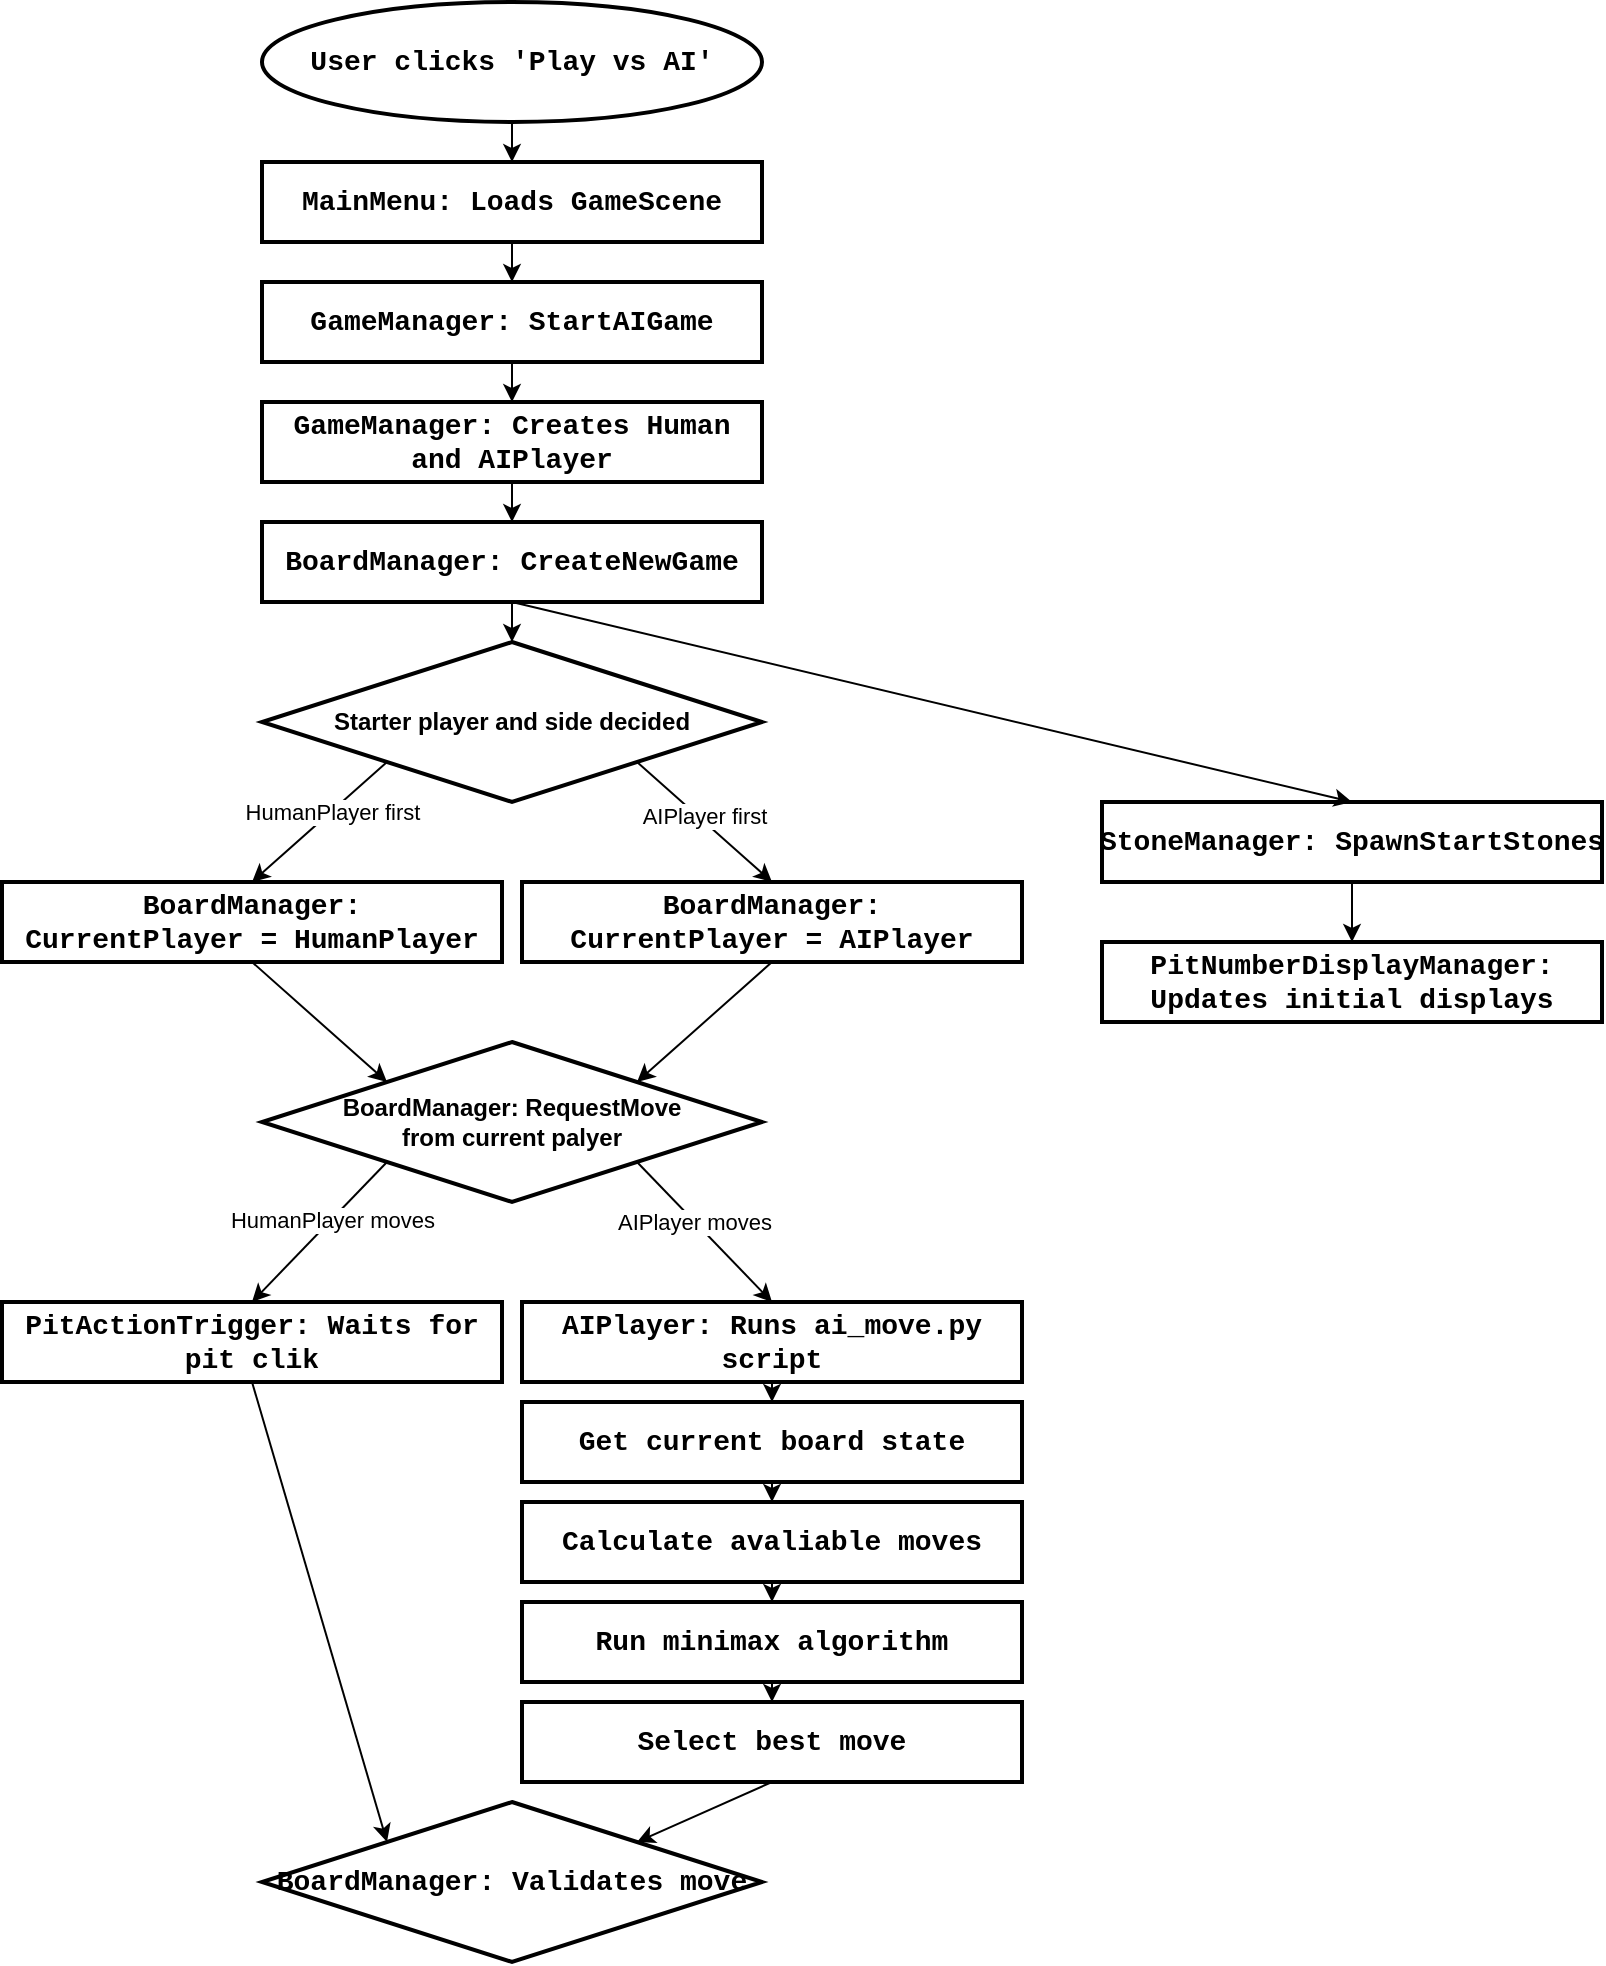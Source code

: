 <mxfile version="24.8.9">
  <diagram name="Page-1" id="eMTUVogZNUgzab4YvwwM">
    <mxGraphModel dx="2049" dy="1237" grid="1" gridSize="10" guides="1" tooltips="1" connect="1" arrows="1" fold="1" page="1" pageScale="1" pageWidth="827" pageHeight="1169" math="0" shadow="0">
      <root>
        <mxCell id="0" />
        <mxCell id="1" parent="0" />
        <mxCell id="uRf5XBfYrNCxBa0gsQwk-6" value="" style="edgeStyle=orthogonalEdgeStyle;rounded=0;orthogonalLoop=1;jettySize=auto;html=1;" edge="1" parent="1" source="uRf5XBfYrNCxBa0gsQwk-1" target="uRf5XBfYrNCxBa0gsQwk-5">
          <mxGeometry relative="1" as="geometry" />
        </mxCell>
        <mxCell id="uRf5XBfYrNCxBa0gsQwk-1" value="&lt;div style=&quot;font-family: Consolas, &amp;quot;Courier New&amp;quot;, monospace; font-size: 14px; line-height: 19px; white-space: pre;&quot;&gt;&lt;span style=&quot;background-color: rgb(255, 255, 255);&quot;&gt;&lt;b&gt;User clicks &#39;Play vs AI&#39;&lt;/b&gt;&lt;/span&gt;&lt;/div&gt;" style="strokeWidth=2;html=1;shape=mxgraph.flowchart.start_2;whiteSpace=wrap;" vertex="1" parent="1">
          <mxGeometry x="144" y="30" width="250" height="60" as="geometry" />
        </mxCell>
        <mxCell id="uRf5XBfYrNCxBa0gsQwk-8" style="edgeStyle=orthogonalEdgeStyle;rounded=0;orthogonalLoop=1;jettySize=auto;html=1;exitX=0.5;exitY=1;exitDx=0;exitDy=0;entryX=0.5;entryY=0;entryDx=0;entryDy=0;" edge="1" parent="1" source="uRf5XBfYrNCxBa0gsQwk-5" target="uRf5XBfYrNCxBa0gsQwk-7">
          <mxGeometry relative="1" as="geometry" />
        </mxCell>
        <mxCell id="uRf5XBfYrNCxBa0gsQwk-5" value="&lt;b style=&quot;font-family: Consolas, &amp;quot;Courier New&amp;quot;, monospace; font-size: 14px; white-space: pre;&quot;&gt;MainMenu: Loads GameScene&lt;/b&gt;" style="whiteSpace=wrap;html=1;strokeWidth=2;" vertex="1" parent="1">
          <mxGeometry x="144" y="110" width="250" height="40" as="geometry" />
        </mxCell>
        <mxCell id="uRf5XBfYrNCxBa0gsQwk-15" style="edgeStyle=orthogonalEdgeStyle;rounded=0;orthogonalLoop=1;jettySize=auto;html=1;exitX=0.5;exitY=1;exitDx=0;exitDy=0;entryX=0.5;entryY=0;entryDx=0;entryDy=0;" edge="1" parent="1" source="uRf5XBfYrNCxBa0gsQwk-7" target="uRf5XBfYrNCxBa0gsQwk-13">
          <mxGeometry relative="1" as="geometry" />
        </mxCell>
        <mxCell id="uRf5XBfYrNCxBa0gsQwk-7" value="&lt;b style=&quot;font-family: Consolas, &amp;quot;Courier New&amp;quot;, monospace; font-size: 14px; white-space: pre;&quot;&gt;GameManager: StartAIGame&lt;/b&gt;" style="whiteSpace=wrap;html=1;strokeWidth=2;" vertex="1" parent="1">
          <mxGeometry x="144" y="170" width="250" height="40" as="geometry" />
        </mxCell>
        <mxCell id="uRf5XBfYrNCxBa0gsQwk-16" style="edgeStyle=orthogonalEdgeStyle;rounded=0;orthogonalLoop=1;jettySize=auto;html=1;exitX=0.5;exitY=1;exitDx=0;exitDy=0;entryX=0.5;entryY=0;entryDx=0;entryDy=0;" edge="1" parent="1" source="uRf5XBfYrNCxBa0gsQwk-13" target="uRf5XBfYrNCxBa0gsQwk-14">
          <mxGeometry relative="1" as="geometry" />
        </mxCell>
        <mxCell id="uRf5XBfYrNCxBa0gsQwk-13" value="&lt;b style=&quot;font-family: Consolas, &amp;quot;Courier New&amp;quot;, monospace; font-size: 14px; white-space: pre;&quot;&gt;GameManager: Creates Human&lt;br/&gt;and AIPlayer&lt;/b&gt;" style="whiteSpace=wrap;html=1;strokeWidth=2;" vertex="1" parent="1">
          <mxGeometry x="144" y="230" width="250" height="40" as="geometry" />
        </mxCell>
        <mxCell id="uRf5XBfYrNCxBa0gsQwk-22" style="edgeStyle=orthogonalEdgeStyle;rounded=0;orthogonalLoop=1;jettySize=auto;html=1;" edge="1" parent="1" source="uRf5XBfYrNCxBa0gsQwk-14" target="uRf5XBfYrNCxBa0gsQwk-21">
          <mxGeometry relative="1" as="geometry" />
        </mxCell>
        <mxCell id="uRf5XBfYrNCxBa0gsQwk-14" value="&lt;font face=&quot;Consolas, Courier New, monospace&quot;&gt;&lt;span style=&quot;font-size: 14px; white-space: pre;&quot;&gt;&lt;b&gt;BoardManager: CreateNewGame&lt;/b&gt;&lt;/span&gt;&lt;/font&gt;" style="whiteSpace=wrap;html=1;strokeWidth=2;" vertex="1" parent="1">
          <mxGeometry x="144" y="290" width="250" height="40" as="geometry" />
        </mxCell>
        <mxCell id="uRf5XBfYrNCxBa0gsQwk-20" style="edgeStyle=orthogonalEdgeStyle;rounded=0;orthogonalLoop=1;jettySize=auto;html=1;exitX=0.5;exitY=1;exitDx=0;exitDy=0;entryX=0.5;entryY=0;entryDx=0;entryDy=0;" edge="1" parent="1" source="uRf5XBfYrNCxBa0gsQwk-17" target="uRf5XBfYrNCxBa0gsQwk-18">
          <mxGeometry relative="1" as="geometry" />
        </mxCell>
        <mxCell id="uRf5XBfYrNCxBa0gsQwk-17" value="&lt;b style=&quot;font-family: Consolas, &amp;quot;Courier New&amp;quot;, monospace; font-size: 14px; white-space: pre;&quot;&gt;StoneManager: SpawnStartStones&lt;/b&gt;" style="whiteSpace=wrap;html=1;strokeWidth=2;" vertex="1" parent="1">
          <mxGeometry x="564" y="430" width="250" height="40" as="geometry" />
        </mxCell>
        <mxCell id="uRf5XBfYrNCxBa0gsQwk-18" value="&lt;font face=&quot;Consolas, Courier New, monospace&quot;&gt;&lt;span style=&quot;font-size: 14px; white-space: pre;&quot;&gt;&lt;b&gt;PitNumberDisplayManager:&lt;br/&gt;Updates initial displays&lt;/b&gt;&lt;/span&gt;&lt;/font&gt;" style="whiteSpace=wrap;html=1;strokeWidth=2;" vertex="1" parent="1">
          <mxGeometry x="564" y="500" width="250" height="40" as="geometry" />
        </mxCell>
        <mxCell id="uRf5XBfYrNCxBa0gsQwk-21" value="&lt;b&gt;Starter player and side decided&lt;/b&gt;" style="rhombus;whiteSpace=wrap;html=1;strokeWidth=2;" vertex="1" parent="1">
          <mxGeometry x="144" y="350" width="250" height="80" as="geometry" />
        </mxCell>
        <mxCell id="uRf5XBfYrNCxBa0gsQwk-29" value="" style="endArrow=classic;html=1;rounded=0;exitX=0;exitY=1;exitDx=0;exitDy=0;entryX=0.5;entryY=0;entryDx=0;entryDy=0;" edge="1" parent="1" source="uRf5XBfYrNCxBa0gsQwk-21" target="uRf5XBfYrNCxBa0gsQwk-40">
          <mxGeometry width="50" height="50" relative="1" as="geometry">
            <mxPoint x="174" y="470" as="sourcePoint" />
            <mxPoint x="224" y="420" as="targetPoint" />
          </mxGeometry>
        </mxCell>
        <mxCell id="uRf5XBfYrNCxBa0gsQwk-38" value="HumanPlayer first" style="edgeLabel;html=1;align=center;verticalAlign=middle;resizable=0;points=[];" vertex="1" connectable="0" parent="uRf5XBfYrNCxBa0gsQwk-29">
          <mxGeometry x="-0.157" y="-1" relative="1" as="geometry">
            <mxPoint x="1" as="offset" />
          </mxGeometry>
        </mxCell>
        <mxCell id="uRf5XBfYrNCxBa0gsQwk-30" value="" style="endArrow=classic;html=1;rounded=0;exitX=1;exitY=1;exitDx=0;exitDy=0;entryX=0.5;entryY=0;entryDx=0;entryDy=0;" edge="1" parent="1" source="uRf5XBfYrNCxBa0gsQwk-21" target="uRf5XBfYrNCxBa0gsQwk-41">
          <mxGeometry width="50" height="50" relative="1" as="geometry">
            <mxPoint x="279" y="440" as="sourcePoint" />
            <mxPoint x="149" y="490" as="targetPoint" />
          </mxGeometry>
        </mxCell>
        <mxCell id="uRf5XBfYrNCxBa0gsQwk-39" value="AIPlayer first" style="edgeLabel;html=1;align=center;verticalAlign=middle;resizable=0;points=[];" vertex="1" connectable="0" parent="uRf5XBfYrNCxBa0gsQwk-30">
          <mxGeometry x="-0.05" y="2" relative="1" as="geometry">
            <mxPoint as="offset" />
          </mxGeometry>
        </mxCell>
        <mxCell id="uRf5XBfYrNCxBa0gsQwk-33" value="&lt;b style=&quot;font-family: Consolas, &amp;quot;Courier New&amp;quot;, monospace; font-size: 14px; white-space: pre;&quot;&gt;PitActionTrigger: Waits &lt;/b&gt;&lt;b style=&quot;background-color: initial; font-family: Consolas, &amp;quot;Courier New&amp;quot;, monospace; font-size: 14px; white-space: pre;&quot;&gt;for&lt;/b&gt;&lt;div&gt;&lt;b style=&quot;background-color: initial; font-family: Consolas, &amp;quot;Courier New&amp;quot;, monospace; font-size: 14px; white-space: pre;&quot;&gt;pit clik&lt;/b&gt;&lt;/div&gt;" style="whiteSpace=wrap;html=1;strokeWidth=2;" vertex="1" parent="1">
          <mxGeometry x="14" y="680" width="250" height="40" as="geometry" />
        </mxCell>
        <mxCell id="uRf5XBfYrNCxBa0gsQwk-37" value="&lt;b style=&quot;font-family: Consolas, &amp;quot;Courier New&amp;quot;, monospace; font-size: 14px; white-space: pre;&quot;&gt;BoardManager: Validates move&lt;/b&gt;" style="rhombus;whiteSpace=wrap;html=1;strokeWidth=2;" vertex="1" parent="1">
          <mxGeometry x="144" y="930" width="250" height="80" as="geometry" />
        </mxCell>
        <mxCell id="uRf5XBfYrNCxBa0gsQwk-40" value="&lt;font face=&quot;Consolas, Courier New, monospace&quot;&gt;&lt;span style=&quot;font-size: 14px; white-space: pre;&quot;&gt;&lt;b&gt;BoardManager:&lt;/b&gt;&lt;/span&gt;&lt;/font&gt;&lt;div&gt;&lt;font face=&quot;Consolas, Courier New, monospace&quot;&gt;&lt;span style=&quot;font-size: 14px; white-space: pre;&quot;&gt;&lt;b&gt;CurrentPlayer = HumanPlayer&lt;/b&gt;&lt;/span&gt;&lt;/font&gt;&lt;/div&gt;" style="whiteSpace=wrap;html=1;strokeWidth=2;" vertex="1" parent="1">
          <mxGeometry x="14" y="470" width="250" height="40" as="geometry" />
        </mxCell>
        <mxCell id="uRf5XBfYrNCxBa0gsQwk-41" value="&lt;font face=&quot;Consolas, Courier New, monospace&quot;&gt;&lt;span style=&quot;font-size: 14px; white-space: pre;&quot;&gt;&lt;b&gt;BoardManager:&lt;/b&gt;&lt;/span&gt;&lt;/font&gt;&lt;div&gt;&lt;font face=&quot;Consolas, Courier New, monospace&quot;&gt;&lt;span style=&quot;font-size: 14px; white-space: pre;&quot;&gt;&lt;b&gt;CurrentPlayer = AIPlayer&lt;/b&gt;&lt;/span&gt;&lt;/font&gt;&lt;/div&gt;" style="whiteSpace=wrap;html=1;strokeWidth=2;" vertex="1" parent="1">
          <mxGeometry x="274" y="470" width="250" height="40" as="geometry" />
        </mxCell>
        <mxCell id="uRf5XBfYrNCxBa0gsQwk-44" value="&lt;b&gt;BoardManager: RequestMove&lt;/b&gt;&lt;div&gt;&lt;b&gt;from current palyer&lt;/b&gt;&lt;/div&gt;" style="rhombus;whiteSpace=wrap;html=1;strokeWidth=2;" vertex="1" parent="1">
          <mxGeometry x="144" y="550" width="250" height="80" as="geometry" />
        </mxCell>
        <mxCell id="uRf5XBfYrNCxBa0gsQwk-45" value="" style="endArrow=classic;html=1;rounded=0;exitX=0;exitY=1;exitDx=0;exitDy=0;entryX=0.5;entryY=0;entryDx=0;entryDy=0;" edge="1" parent="1" source="uRf5XBfYrNCxBa0gsQwk-44" target="uRf5XBfYrNCxBa0gsQwk-33">
          <mxGeometry width="50" height="50" relative="1" as="geometry">
            <mxPoint x="264" y="610" as="sourcePoint" />
            <mxPoint x="134" y="650" as="targetPoint" />
          </mxGeometry>
        </mxCell>
        <mxCell id="uRf5XBfYrNCxBa0gsQwk-46" value="HumanPlayer moves" style="edgeLabel;html=1;align=center;verticalAlign=middle;resizable=0;points=[];" vertex="1" connectable="0" parent="uRf5XBfYrNCxBa0gsQwk-45">
          <mxGeometry x="-0.157" y="-1" relative="1" as="geometry">
            <mxPoint x="1" as="offset" />
          </mxGeometry>
        </mxCell>
        <mxCell id="uRf5XBfYrNCxBa0gsQwk-48" value="" style="endArrow=classic;html=1;rounded=0;exitX=0.5;exitY=1;exitDx=0;exitDy=0;entryX=0;entryY=0;entryDx=0;entryDy=0;" edge="1" parent="1" source="uRf5XBfYrNCxBa0gsQwk-40" target="uRf5XBfYrNCxBa0gsQwk-44">
          <mxGeometry width="50" height="50" relative="1" as="geometry">
            <mxPoint x="229" y="520" as="sourcePoint" />
            <mxPoint x="94" y="560" as="targetPoint" />
          </mxGeometry>
        </mxCell>
        <mxCell id="uRf5XBfYrNCxBa0gsQwk-50" value="" style="endArrow=classic;html=1;rounded=0;exitX=0.5;exitY=1;exitDx=0;exitDy=0;entryX=1;entryY=0;entryDx=0;entryDy=0;" edge="1" parent="1" source="uRf5XBfYrNCxBa0gsQwk-41" target="uRf5XBfYrNCxBa0gsQwk-44">
          <mxGeometry width="50" height="50" relative="1" as="geometry">
            <mxPoint x="149" y="520" as="sourcePoint" />
            <mxPoint x="279" y="560" as="targetPoint" />
          </mxGeometry>
        </mxCell>
        <mxCell id="uRf5XBfYrNCxBa0gsQwk-60" style="edgeStyle=orthogonalEdgeStyle;rounded=0;orthogonalLoop=1;jettySize=auto;html=1;exitX=0.5;exitY=1;exitDx=0;exitDy=0;entryX=0.5;entryY=0;entryDx=0;entryDy=0;" edge="1" parent="1" source="uRf5XBfYrNCxBa0gsQwk-52" target="uRf5XBfYrNCxBa0gsQwk-56">
          <mxGeometry relative="1" as="geometry" />
        </mxCell>
        <mxCell id="uRf5XBfYrNCxBa0gsQwk-52" value="&lt;font face=&quot;Consolas, Courier New, monospace&quot;&gt;&lt;span style=&quot;font-size: 14px; white-space: pre;&quot;&gt;&lt;b&gt;AIPlayer: Runs ai_move.py&lt;/b&gt;&lt;/span&gt;&lt;/font&gt;&lt;div&gt;&lt;font face=&quot;Consolas, Courier New, monospace&quot;&gt;&lt;span style=&quot;font-size: 14px; white-space: pre;&quot;&gt;&lt;b&gt;script&lt;/b&gt;&lt;/span&gt;&lt;/font&gt;&lt;/div&gt;" style="whiteSpace=wrap;html=1;strokeWidth=2;" vertex="1" parent="1">
          <mxGeometry x="274" y="680" width="250" height="40" as="geometry" />
        </mxCell>
        <mxCell id="uRf5XBfYrNCxBa0gsQwk-53" value="" style="endArrow=classic;html=1;rounded=0;exitX=1;exitY=1;exitDx=0;exitDy=0;entryX=0.5;entryY=0;entryDx=0;entryDy=0;" edge="1" parent="1" source="uRf5XBfYrNCxBa0gsQwk-44" target="uRf5XBfYrNCxBa0gsQwk-52">
          <mxGeometry width="50" height="50" relative="1" as="geometry">
            <mxPoint x="454" y="600" as="sourcePoint" />
            <mxPoint x="324" y="650" as="targetPoint" />
          </mxGeometry>
        </mxCell>
        <mxCell id="uRf5XBfYrNCxBa0gsQwk-54" value="AIPlayer moves" style="edgeLabel;html=1;align=center;verticalAlign=middle;resizable=0;points=[];" vertex="1" connectable="0" parent="uRf5XBfYrNCxBa0gsQwk-53">
          <mxGeometry x="-0.157" y="-1" relative="1" as="geometry">
            <mxPoint x="1" as="offset" />
          </mxGeometry>
        </mxCell>
        <mxCell id="uRf5XBfYrNCxBa0gsQwk-56" value="&lt;font face=&quot;Consolas, Courier New, monospace&quot;&gt;&lt;span style=&quot;font-size: 14px; white-space: pre;&quot;&gt;&lt;b&gt;Get current board state&lt;/b&gt;&lt;/span&gt;&lt;/font&gt;" style="whiteSpace=wrap;html=1;strokeWidth=2;" vertex="1" parent="1">
          <mxGeometry x="274" y="730" width="250" height="40" as="geometry" />
        </mxCell>
        <mxCell id="uRf5XBfYrNCxBa0gsQwk-62" style="edgeStyle=orthogonalEdgeStyle;rounded=0;orthogonalLoop=1;jettySize=auto;html=1;exitX=0.5;exitY=1;exitDx=0;exitDy=0;entryX=0.5;entryY=0;entryDx=0;entryDy=0;" edge="1" parent="1" source="uRf5XBfYrNCxBa0gsQwk-57" target="uRf5XBfYrNCxBa0gsQwk-58">
          <mxGeometry relative="1" as="geometry" />
        </mxCell>
        <mxCell id="uRf5XBfYrNCxBa0gsQwk-57" value="&lt;font face=&quot;Consolas, Courier New, monospace&quot;&gt;&lt;span style=&quot;font-size: 14px; white-space: pre;&quot;&gt;&lt;b&gt;Calculate avaliable moves&lt;/b&gt;&lt;/span&gt;&lt;/font&gt;" style="whiteSpace=wrap;html=1;strokeWidth=2;" vertex="1" parent="1">
          <mxGeometry x="274" y="780" width="250" height="40" as="geometry" />
        </mxCell>
        <mxCell id="uRf5XBfYrNCxBa0gsQwk-58" value="&lt;font face=&quot;Consolas, Courier New, monospace&quot;&gt;&lt;span style=&quot;font-size: 14px; white-space: pre;&quot;&gt;&lt;b&gt;Run minimax algorithm&lt;/b&gt;&lt;/span&gt;&lt;/font&gt;" style="whiteSpace=wrap;html=1;strokeWidth=2;" vertex="1" parent="1">
          <mxGeometry x="274" y="830" width="250" height="40" as="geometry" />
        </mxCell>
        <mxCell id="uRf5XBfYrNCxBa0gsQwk-59" value="&lt;font face=&quot;Consolas, Courier New, monospace&quot;&gt;&lt;span style=&quot;font-size: 14px; white-space: pre;&quot;&gt;&lt;b&gt;Select best move&lt;/b&gt;&lt;/span&gt;&lt;/font&gt;" style="whiteSpace=wrap;html=1;strokeWidth=2;" vertex="1" parent="1">
          <mxGeometry x="274" y="880" width="250" height="40" as="geometry" />
        </mxCell>
        <mxCell id="uRf5XBfYrNCxBa0gsQwk-61" style="edgeStyle=orthogonalEdgeStyle;rounded=0;orthogonalLoop=1;jettySize=auto;html=1;exitX=0.5;exitY=1;exitDx=0;exitDy=0;entryX=0.5;entryY=0;entryDx=0;entryDy=0;" edge="1" parent="1" source="uRf5XBfYrNCxBa0gsQwk-56" target="uRf5XBfYrNCxBa0gsQwk-57">
          <mxGeometry relative="1" as="geometry" />
        </mxCell>
        <mxCell id="uRf5XBfYrNCxBa0gsQwk-63" style="edgeStyle=orthogonalEdgeStyle;rounded=0;orthogonalLoop=1;jettySize=auto;html=1;exitX=0.5;exitY=1;exitDx=0;exitDy=0;entryX=0.5;entryY=0;entryDx=0;entryDy=0;" edge="1" parent="1" source="uRf5XBfYrNCxBa0gsQwk-58" target="uRf5XBfYrNCxBa0gsQwk-59">
          <mxGeometry relative="1" as="geometry" />
        </mxCell>
        <mxCell id="uRf5XBfYrNCxBa0gsQwk-65" value="" style="endArrow=classic;html=1;rounded=0;exitX=0.5;exitY=1;exitDx=0;exitDy=0;entryX=0;entryY=0;entryDx=0;entryDy=0;" edge="1" parent="1" source="uRf5XBfYrNCxBa0gsQwk-33" target="uRf5XBfYrNCxBa0gsQwk-37">
          <mxGeometry width="50" height="50" relative="1" as="geometry">
            <mxPoint x="154" y="860" as="sourcePoint" />
            <mxPoint x="204" y="810" as="targetPoint" />
          </mxGeometry>
        </mxCell>
        <mxCell id="uRf5XBfYrNCxBa0gsQwk-67" value="" style="endArrow=classic;html=1;rounded=0;exitX=0.5;exitY=1;exitDx=0;exitDy=0;entryX=1;entryY=0;entryDx=0;entryDy=0;" edge="1" parent="1" source="uRf5XBfYrNCxBa0gsQwk-59" target="uRf5XBfYrNCxBa0gsQwk-37">
          <mxGeometry width="50" height="50" relative="1" as="geometry">
            <mxPoint x="149" y="730" as="sourcePoint" />
            <mxPoint x="217" y="990" as="targetPoint" />
          </mxGeometry>
        </mxCell>
        <mxCell id="uRf5XBfYrNCxBa0gsQwk-68" value="" style="endArrow=classic;html=1;rounded=0;exitX=0.5;exitY=1;exitDx=0;exitDy=0;entryX=0.5;entryY=0;entryDx=0;entryDy=0;" edge="1" parent="1" source="uRf5XBfYrNCxBa0gsQwk-14" target="uRf5XBfYrNCxBa0gsQwk-17">
          <mxGeometry width="50" height="50" relative="1" as="geometry">
            <mxPoint x="474" y="410" as="sourcePoint" />
            <mxPoint x="524" y="360" as="targetPoint" />
          </mxGeometry>
        </mxCell>
      </root>
    </mxGraphModel>
  </diagram>
</mxfile>
